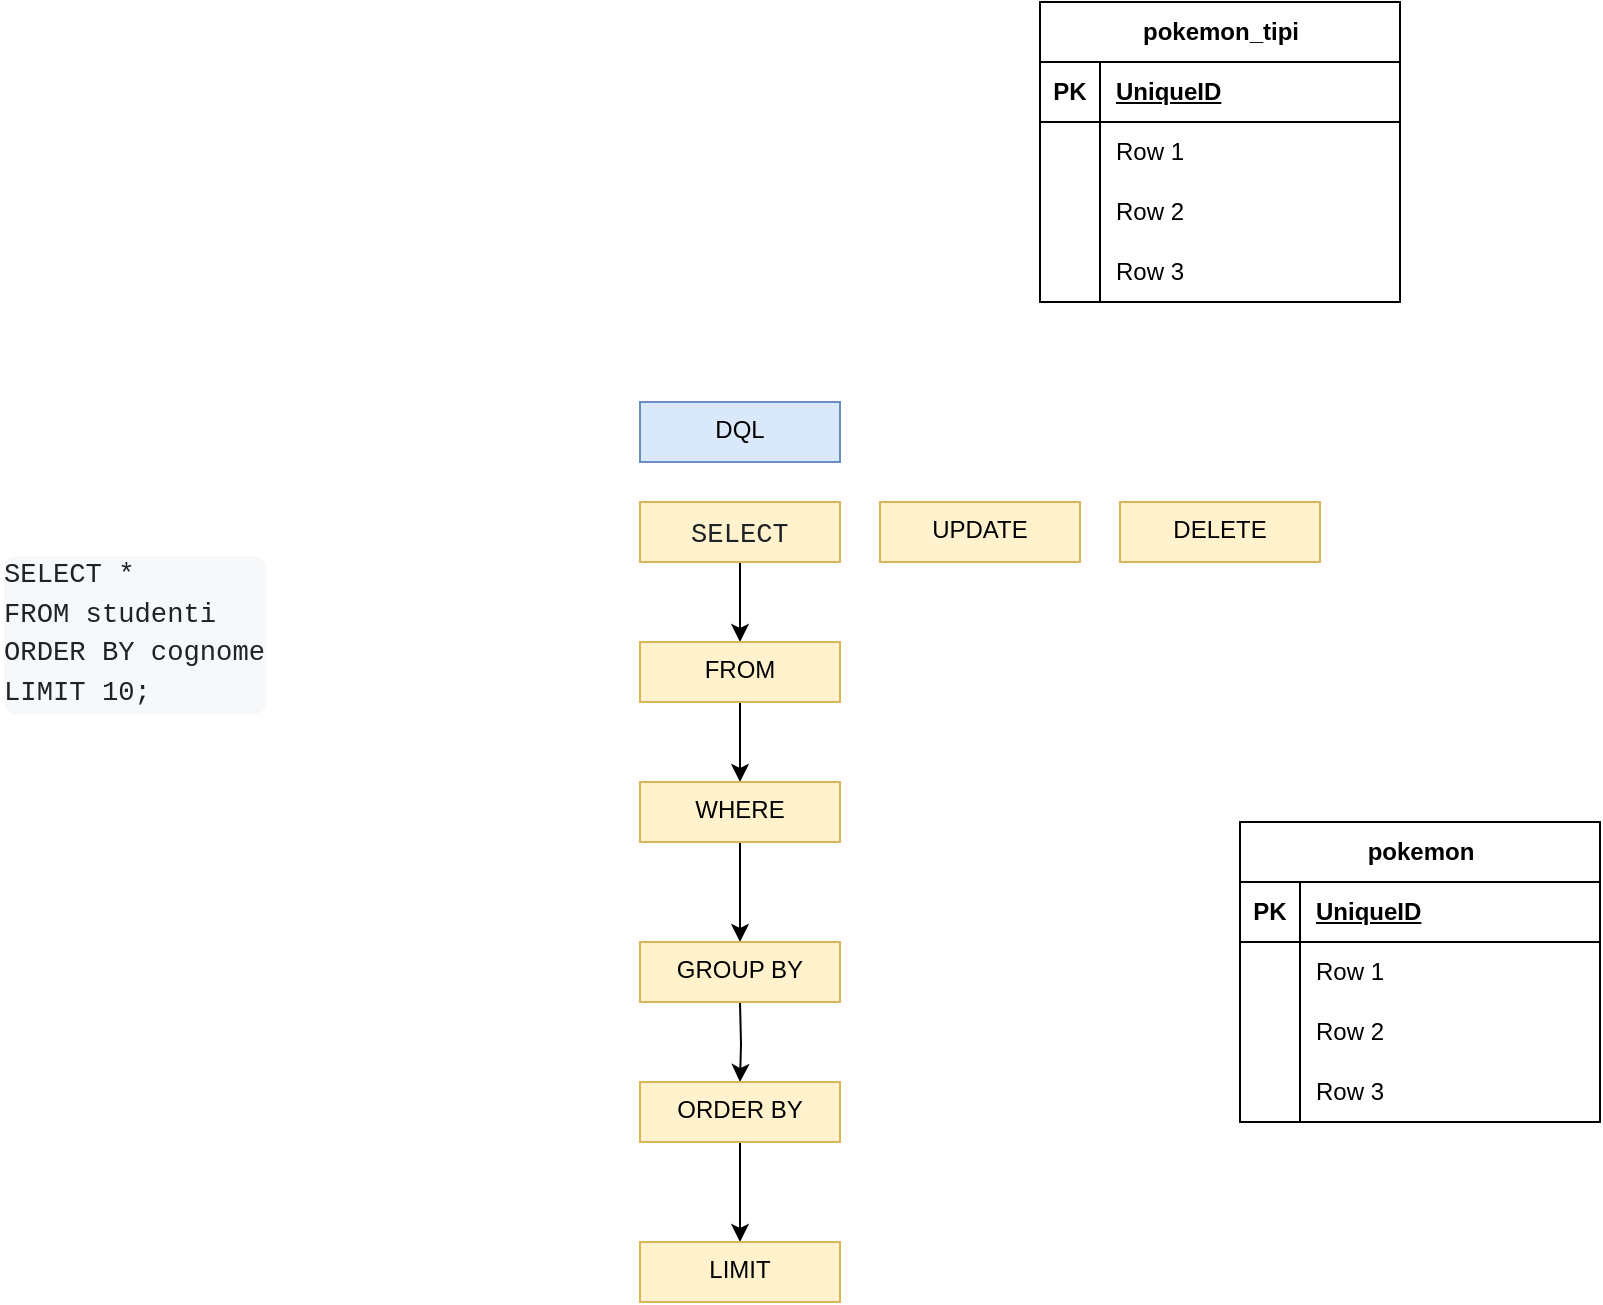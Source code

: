 <mxfile version="26.0.10" pages="3">
  <diagram name="Pagina-1" id="UbjS4Rhv1yW6UElOH7e-">
    <mxGraphModel dx="1728" dy="943" grid="1" gridSize="10" guides="1" tooltips="1" connect="1" arrows="1" fold="1" page="1" pageScale="1" pageWidth="1169" pageHeight="827" math="0" shadow="0">
      <root>
        <mxCell id="0" />
        <mxCell id="1" parent="0" />
        <mxCell id="gXgZ1JriPXSv0xRWjve1-1" value="pokemon" style="shape=table;startSize=30;container=1;collapsible=1;childLayout=tableLayout;fixedRows=1;rowLines=0;fontStyle=1;align=center;resizeLast=1;html=1;" vertex="1" parent="1">
          <mxGeometry x="860" y="500" width="180" height="150" as="geometry" />
        </mxCell>
        <mxCell id="gXgZ1JriPXSv0xRWjve1-2" value="" style="shape=tableRow;horizontal=0;startSize=0;swimlaneHead=0;swimlaneBody=0;fillColor=none;collapsible=0;dropTarget=0;points=[[0,0.5],[1,0.5]];portConstraint=eastwest;top=0;left=0;right=0;bottom=1;" vertex="1" parent="gXgZ1JriPXSv0xRWjve1-1">
          <mxGeometry y="30" width="180" height="30" as="geometry" />
        </mxCell>
        <mxCell id="gXgZ1JriPXSv0xRWjve1-3" value="PK" style="shape=partialRectangle;connectable=0;fillColor=none;top=0;left=0;bottom=0;right=0;fontStyle=1;overflow=hidden;whiteSpace=wrap;html=1;" vertex="1" parent="gXgZ1JriPXSv0xRWjve1-2">
          <mxGeometry width="30" height="30" as="geometry">
            <mxRectangle width="30" height="30" as="alternateBounds" />
          </mxGeometry>
        </mxCell>
        <mxCell id="gXgZ1JriPXSv0xRWjve1-4" value="UniqueID" style="shape=partialRectangle;connectable=0;fillColor=none;top=0;left=0;bottom=0;right=0;align=left;spacingLeft=6;fontStyle=5;overflow=hidden;whiteSpace=wrap;html=1;" vertex="1" parent="gXgZ1JriPXSv0xRWjve1-2">
          <mxGeometry x="30" width="150" height="30" as="geometry">
            <mxRectangle width="150" height="30" as="alternateBounds" />
          </mxGeometry>
        </mxCell>
        <mxCell id="gXgZ1JriPXSv0xRWjve1-5" value="" style="shape=tableRow;horizontal=0;startSize=0;swimlaneHead=0;swimlaneBody=0;fillColor=none;collapsible=0;dropTarget=0;points=[[0,0.5],[1,0.5]];portConstraint=eastwest;top=0;left=0;right=0;bottom=0;" vertex="1" parent="gXgZ1JriPXSv0xRWjve1-1">
          <mxGeometry y="60" width="180" height="30" as="geometry" />
        </mxCell>
        <mxCell id="gXgZ1JriPXSv0xRWjve1-6" value="" style="shape=partialRectangle;connectable=0;fillColor=none;top=0;left=0;bottom=0;right=0;editable=1;overflow=hidden;whiteSpace=wrap;html=1;" vertex="1" parent="gXgZ1JriPXSv0xRWjve1-5">
          <mxGeometry width="30" height="30" as="geometry">
            <mxRectangle width="30" height="30" as="alternateBounds" />
          </mxGeometry>
        </mxCell>
        <mxCell id="gXgZ1JriPXSv0xRWjve1-7" value="Row 1" style="shape=partialRectangle;connectable=0;fillColor=none;top=0;left=0;bottom=0;right=0;align=left;spacingLeft=6;overflow=hidden;whiteSpace=wrap;html=1;" vertex="1" parent="gXgZ1JriPXSv0xRWjve1-5">
          <mxGeometry x="30" width="150" height="30" as="geometry">
            <mxRectangle width="150" height="30" as="alternateBounds" />
          </mxGeometry>
        </mxCell>
        <mxCell id="gXgZ1JriPXSv0xRWjve1-8" value="" style="shape=tableRow;horizontal=0;startSize=0;swimlaneHead=0;swimlaneBody=0;fillColor=none;collapsible=0;dropTarget=0;points=[[0,0.5],[1,0.5]];portConstraint=eastwest;top=0;left=0;right=0;bottom=0;" vertex="1" parent="gXgZ1JriPXSv0xRWjve1-1">
          <mxGeometry y="90" width="180" height="30" as="geometry" />
        </mxCell>
        <mxCell id="gXgZ1JriPXSv0xRWjve1-9" value="" style="shape=partialRectangle;connectable=0;fillColor=none;top=0;left=0;bottom=0;right=0;editable=1;overflow=hidden;whiteSpace=wrap;html=1;" vertex="1" parent="gXgZ1JriPXSv0xRWjve1-8">
          <mxGeometry width="30" height="30" as="geometry">
            <mxRectangle width="30" height="30" as="alternateBounds" />
          </mxGeometry>
        </mxCell>
        <mxCell id="gXgZ1JriPXSv0xRWjve1-10" value="Row 2" style="shape=partialRectangle;connectable=0;fillColor=none;top=0;left=0;bottom=0;right=0;align=left;spacingLeft=6;overflow=hidden;whiteSpace=wrap;html=1;" vertex="1" parent="gXgZ1JriPXSv0xRWjve1-8">
          <mxGeometry x="30" width="150" height="30" as="geometry">
            <mxRectangle width="150" height="30" as="alternateBounds" />
          </mxGeometry>
        </mxCell>
        <mxCell id="gXgZ1JriPXSv0xRWjve1-11" value="" style="shape=tableRow;horizontal=0;startSize=0;swimlaneHead=0;swimlaneBody=0;fillColor=none;collapsible=0;dropTarget=0;points=[[0,0.5],[1,0.5]];portConstraint=eastwest;top=0;left=0;right=0;bottom=0;" vertex="1" parent="gXgZ1JriPXSv0xRWjve1-1">
          <mxGeometry y="120" width="180" height="30" as="geometry" />
        </mxCell>
        <mxCell id="gXgZ1JriPXSv0xRWjve1-12" value="" style="shape=partialRectangle;connectable=0;fillColor=none;top=0;left=0;bottom=0;right=0;editable=1;overflow=hidden;whiteSpace=wrap;html=1;" vertex="1" parent="gXgZ1JriPXSv0xRWjve1-11">
          <mxGeometry width="30" height="30" as="geometry">
            <mxRectangle width="30" height="30" as="alternateBounds" />
          </mxGeometry>
        </mxCell>
        <mxCell id="gXgZ1JriPXSv0xRWjve1-13" value="Row 3" style="shape=partialRectangle;connectable=0;fillColor=none;top=0;left=0;bottom=0;right=0;align=left;spacingLeft=6;overflow=hidden;whiteSpace=wrap;html=1;" vertex="1" parent="gXgZ1JriPXSv0xRWjve1-11">
          <mxGeometry x="30" width="150" height="30" as="geometry">
            <mxRectangle width="150" height="30" as="alternateBounds" />
          </mxGeometry>
        </mxCell>
        <mxCell id="gXgZ1JriPXSv0xRWjve1-14" value="pokemon_tipi" style="shape=table;startSize=30;container=1;collapsible=1;childLayout=tableLayout;fixedRows=1;rowLines=0;fontStyle=1;align=center;resizeLast=1;html=1;" vertex="1" parent="1">
          <mxGeometry x="760" y="90" width="180" height="150" as="geometry" />
        </mxCell>
        <mxCell id="gXgZ1JriPXSv0xRWjve1-15" value="" style="shape=tableRow;horizontal=0;startSize=0;swimlaneHead=0;swimlaneBody=0;fillColor=none;collapsible=0;dropTarget=0;points=[[0,0.5],[1,0.5]];portConstraint=eastwest;top=0;left=0;right=0;bottom=1;" vertex="1" parent="gXgZ1JriPXSv0xRWjve1-14">
          <mxGeometry y="30" width="180" height="30" as="geometry" />
        </mxCell>
        <mxCell id="gXgZ1JriPXSv0xRWjve1-16" value="PK" style="shape=partialRectangle;connectable=0;fillColor=none;top=0;left=0;bottom=0;right=0;fontStyle=1;overflow=hidden;whiteSpace=wrap;html=1;" vertex="1" parent="gXgZ1JriPXSv0xRWjve1-15">
          <mxGeometry width="30" height="30" as="geometry">
            <mxRectangle width="30" height="30" as="alternateBounds" />
          </mxGeometry>
        </mxCell>
        <mxCell id="gXgZ1JriPXSv0xRWjve1-17" value="UniqueID" style="shape=partialRectangle;connectable=0;fillColor=none;top=0;left=0;bottom=0;right=0;align=left;spacingLeft=6;fontStyle=5;overflow=hidden;whiteSpace=wrap;html=1;" vertex="1" parent="gXgZ1JriPXSv0xRWjve1-15">
          <mxGeometry x="30" width="150" height="30" as="geometry">
            <mxRectangle width="150" height="30" as="alternateBounds" />
          </mxGeometry>
        </mxCell>
        <mxCell id="gXgZ1JriPXSv0xRWjve1-18" value="" style="shape=tableRow;horizontal=0;startSize=0;swimlaneHead=0;swimlaneBody=0;fillColor=none;collapsible=0;dropTarget=0;points=[[0,0.5],[1,0.5]];portConstraint=eastwest;top=0;left=0;right=0;bottom=0;" vertex="1" parent="gXgZ1JriPXSv0xRWjve1-14">
          <mxGeometry y="60" width="180" height="30" as="geometry" />
        </mxCell>
        <mxCell id="gXgZ1JriPXSv0xRWjve1-19" value="" style="shape=partialRectangle;connectable=0;fillColor=none;top=0;left=0;bottom=0;right=0;editable=1;overflow=hidden;whiteSpace=wrap;html=1;" vertex="1" parent="gXgZ1JriPXSv0xRWjve1-18">
          <mxGeometry width="30" height="30" as="geometry">
            <mxRectangle width="30" height="30" as="alternateBounds" />
          </mxGeometry>
        </mxCell>
        <mxCell id="gXgZ1JriPXSv0xRWjve1-20" value="Row 1" style="shape=partialRectangle;connectable=0;fillColor=none;top=0;left=0;bottom=0;right=0;align=left;spacingLeft=6;overflow=hidden;whiteSpace=wrap;html=1;" vertex="1" parent="gXgZ1JriPXSv0xRWjve1-18">
          <mxGeometry x="30" width="150" height="30" as="geometry">
            <mxRectangle width="150" height="30" as="alternateBounds" />
          </mxGeometry>
        </mxCell>
        <mxCell id="gXgZ1JriPXSv0xRWjve1-21" value="" style="shape=tableRow;horizontal=0;startSize=0;swimlaneHead=0;swimlaneBody=0;fillColor=none;collapsible=0;dropTarget=0;points=[[0,0.5],[1,0.5]];portConstraint=eastwest;top=0;left=0;right=0;bottom=0;" vertex="1" parent="gXgZ1JriPXSv0xRWjve1-14">
          <mxGeometry y="90" width="180" height="30" as="geometry" />
        </mxCell>
        <mxCell id="gXgZ1JriPXSv0xRWjve1-22" value="" style="shape=partialRectangle;connectable=0;fillColor=none;top=0;left=0;bottom=0;right=0;editable=1;overflow=hidden;whiteSpace=wrap;html=1;" vertex="1" parent="gXgZ1JriPXSv0xRWjve1-21">
          <mxGeometry width="30" height="30" as="geometry">
            <mxRectangle width="30" height="30" as="alternateBounds" />
          </mxGeometry>
        </mxCell>
        <mxCell id="gXgZ1JriPXSv0xRWjve1-23" value="Row 2" style="shape=partialRectangle;connectable=0;fillColor=none;top=0;left=0;bottom=0;right=0;align=left;spacingLeft=6;overflow=hidden;whiteSpace=wrap;html=1;" vertex="1" parent="gXgZ1JriPXSv0xRWjve1-21">
          <mxGeometry x="30" width="150" height="30" as="geometry">
            <mxRectangle width="150" height="30" as="alternateBounds" />
          </mxGeometry>
        </mxCell>
        <mxCell id="gXgZ1JriPXSv0xRWjve1-24" value="" style="shape=tableRow;horizontal=0;startSize=0;swimlaneHead=0;swimlaneBody=0;fillColor=none;collapsible=0;dropTarget=0;points=[[0,0.5],[1,0.5]];portConstraint=eastwest;top=0;left=0;right=0;bottom=0;" vertex="1" parent="gXgZ1JriPXSv0xRWjve1-14">
          <mxGeometry y="120" width="180" height="30" as="geometry" />
        </mxCell>
        <mxCell id="gXgZ1JriPXSv0xRWjve1-25" value="" style="shape=partialRectangle;connectable=0;fillColor=none;top=0;left=0;bottom=0;right=0;editable=1;overflow=hidden;whiteSpace=wrap;html=1;" vertex="1" parent="gXgZ1JriPXSv0xRWjve1-24">
          <mxGeometry width="30" height="30" as="geometry">
            <mxRectangle width="30" height="30" as="alternateBounds" />
          </mxGeometry>
        </mxCell>
        <mxCell id="gXgZ1JriPXSv0xRWjve1-26" value="Row 3" style="shape=partialRectangle;connectable=0;fillColor=none;top=0;left=0;bottom=0;right=0;align=left;spacingLeft=6;overflow=hidden;whiteSpace=wrap;html=1;" vertex="1" parent="gXgZ1JriPXSv0xRWjve1-24">
          <mxGeometry x="30" width="150" height="30" as="geometry">
            <mxRectangle width="150" height="30" as="alternateBounds" />
          </mxGeometry>
        </mxCell>
        <mxCell id="gXgZ1JriPXSv0xRWjve1-28" value="&lt;pre style=&quot;box-sizing: border-box; font-family: var(--fontStack-monospace, ui-monospace, SFMono-Regular, SF Mono, Menlo, Consolas, Liberation Mono, monospace); font-size: 13.6px; margin-top: 0px; margin-bottom: 0px; overflow-wrap: normal; padding: var(--base-size-16); overflow: auto; line-height: 1.45; color: rgb(31, 35, 40); background-color: rgb(246, 248, 250); border-radius: 6px; word-break: normal; min-height: 52px; font-style: normal; font-variant-ligatures: normal; font-variant-caps: normal; font-weight: 400; letter-spacing: normal; orphans: 2; text-align: start; text-indent: 0px; text-transform: none; widows: 2; word-spacing: 0px; -webkit-text-stroke-width: 0px; text-decoration-thickness: initial; text-decoration-style: initial; text-decoration-color: initial;&quot;&gt;&lt;span class=&quot;pl-k&quot; style=&quot;box-sizing: border-box; color: var(--color-prettylights-syntax-keyword);&quot;&gt;SELECT&lt;span style=&quot;background-color: light-dark(rgb(246, 248, 250), rgb(23, 25, 27)); color: light-dark(rgb(31, 35, 40), rgb(205, 208, 212)); font-family: var(--fontStack-monospace, ui-monospace, SFMono-Regular, SF Mono, Menlo, Consolas, Liberation Mono, monospace); font-size: 13.6px; white-space: normal;&quot;&gt;&amp;nbsp;&lt;/span&gt;*&lt;/span&gt;&lt;br&gt;&lt;span class=&quot;pl-k&quot; style=&quot;box-sizing: border-box; color: var(--color-prettylights-syntax-keyword);&quot;&gt;FROM&lt;/span&gt; studenti&lt;br&gt;&lt;span class=&quot;pl-k&quot; style=&quot;box-sizing: border-box; color: var(--color-prettylights-syntax-keyword);&quot;&gt;ORDER BY&lt;/span&gt; cognome&lt;br&gt;&lt;span class=&quot;pl-k&quot; style=&quot;box-sizing: border-box; color: var(--color-prettylights-syntax-keyword);&quot;&gt;LIMIT&lt;/span&gt; &lt;span class=&quot;pl-c1&quot; style=&quot;box-sizing: border-box; color: var(--color-prettylights-syntax-constant);&quot;&gt;10&lt;/span&gt;;&lt;/pre&gt;" style="text;whiteSpace=wrap;html=1;" vertex="1" parent="1">
          <mxGeometry x="240" y="360" width="150" height="100" as="geometry" />
        </mxCell>
        <mxCell id="gXgZ1JriPXSv0xRWjve1-32" value="" style="edgeStyle=orthogonalEdgeStyle;rounded=0;orthogonalLoop=1;jettySize=auto;html=1;" edge="1" parent="1" source="gXgZ1JriPXSv0xRWjve1-29" target="gXgZ1JriPXSv0xRWjve1-31">
          <mxGeometry relative="1" as="geometry" />
        </mxCell>
        <mxCell id="gXgZ1JriPXSv0xRWjve1-29" value="&lt;pre style=&quot;forced-color-adjust: none; font-style: normal; font-variant-ligatures: normal; font-variant-caps: normal; font-weight: 400; letter-spacing: normal; orphans: 2; text-indent: 0px; text-transform: none; widows: 2; word-spacing: 0px; -webkit-text-stroke-width: 0px; text-decoration-thickness: initial; text-decoration-style: initial; text-decoration-color: initial; box-sizing: border-box; font-family: var(--fontStack-monospace, ui-monospace, SFMono-Regular, SF Mono, Menlo, Consolas, Liberation Mono, monospace); font-size: 13.6px; margin-top: 0px; margin-bottom: 0px; overflow-wrap: normal; padding: var(--base-size-16); overflow: auto; line-height: 1.45; color: rgb(31, 35, 40); border-radius: 6px; word-break: normal; min-height: 52px;&quot;&gt;&lt;span&gt;SELECT&lt;/span&gt;&lt;/pre&gt;" style="text;whiteSpace=wrap;html=1;fillColor=#fff2cc;strokeColor=#d6b656;align=center;" vertex="1" parent="1">
          <mxGeometry x="560" y="340" width="100" height="30" as="geometry" />
        </mxCell>
        <mxCell id="gXgZ1JriPXSv0xRWjve1-30" value="UPDATE" style="text;whiteSpace=wrap;html=1;fillColor=#fff2cc;strokeColor=#d6b656;align=center;" vertex="1" parent="1">
          <mxGeometry x="680" y="340" width="100" height="30" as="geometry" />
        </mxCell>
        <mxCell id="gXgZ1JriPXSv0xRWjve1-34" value="" style="edgeStyle=orthogonalEdgeStyle;rounded=0;orthogonalLoop=1;jettySize=auto;html=1;" edge="1" parent="1" source="gXgZ1JriPXSv0xRWjve1-31" target="gXgZ1JriPXSv0xRWjve1-33">
          <mxGeometry relative="1" as="geometry" />
        </mxCell>
        <mxCell id="gXgZ1JriPXSv0xRWjve1-31" value="FROM" style="text;whiteSpace=wrap;html=1;fillColor=#fff2cc;strokeColor=#d6b656;align=center;" vertex="1" parent="1">
          <mxGeometry x="560" y="410" width="100" height="30" as="geometry" />
        </mxCell>
        <mxCell id="gXgZ1JriPXSv0xRWjve1-36" value="" style="edgeStyle=orthogonalEdgeStyle;rounded=0;orthogonalLoop=1;jettySize=auto;html=1;" edge="1" parent="1" target="gXgZ1JriPXSv0xRWjve1-35">
          <mxGeometry relative="1" as="geometry">
            <mxPoint x="610" y="590" as="sourcePoint" />
          </mxGeometry>
        </mxCell>
        <mxCell id="gXgZ1JriPXSv0xRWjve1-42" value="" style="edgeStyle=orthogonalEdgeStyle;rounded=0;orthogonalLoop=1;jettySize=auto;html=1;" edge="1" parent="1" source="gXgZ1JriPXSv0xRWjve1-33" target="gXgZ1JriPXSv0xRWjve1-41">
          <mxGeometry relative="1" as="geometry" />
        </mxCell>
        <mxCell id="gXgZ1JriPXSv0xRWjve1-33" value="WHERE" style="text;whiteSpace=wrap;html=1;fillColor=#fff2cc;strokeColor=#d6b656;align=center;" vertex="1" parent="1">
          <mxGeometry x="560" y="480" width="100" height="30" as="geometry" />
        </mxCell>
        <mxCell id="gXgZ1JriPXSv0xRWjve1-38" value="" style="edgeStyle=orthogonalEdgeStyle;rounded=0;orthogonalLoop=1;jettySize=auto;html=1;" edge="1" parent="1" source="gXgZ1JriPXSv0xRWjve1-35" target="gXgZ1JriPXSv0xRWjve1-37">
          <mxGeometry relative="1" as="geometry" />
        </mxCell>
        <mxCell id="gXgZ1JriPXSv0xRWjve1-35" value="ORDER BY" style="text;whiteSpace=wrap;html=1;fillColor=#fff2cc;strokeColor=#d6b656;align=center;" vertex="1" parent="1">
          <mxGeometry x="560" y="630" width="100" height="30" as="geometry" />
        </mxCell>
        <mxCell id="gXgZ1JriPXSv0xRWjve1-37" value="LIMIT" style="text;whiteSpace=wrap;html=1;fillColor=#fff2cc;strokeColor=#d6b656;align=center;" vertex="1" parent="1">
          <mxGeometry x="560" y="710" width="100" height="30" as="geometry" />
        </mxCell>
        <mxCell id="gXgZ1JriPXSv0xRWjve1-39" value="DELETE" style="text;whiteSpace=wrap;html=1;fillColor=#fff2cc;strokeColor=#d6b656;align=center;" vertex="1" parent="1">
          <mxGeometry x="800" y="340" width="100" height="30" as="geometry" />
        </mxCell>
        <mxCell id="gXgZ1JriPXSv0xRWjve1-40" value="DQL" style="text;whiteSpace=wrap;html=1;fillColor=#dae8fc;strokeColor=#6c8ebf;align=center;" vertex="1" parent="1">
          <mxGeometry x="560" y="290" width="100" height="30" as="geometry" />
        </mxCell>
        <mxCell id="gXgZ1JriPXSv0xRWjve1-41" value="GROUP BY" style="text;whiteSpace=wrap;html=1;fillColor=#fff2cc;strokeColor=#d6b656;align=center;" vertex="1" parent="1">
          <mxGeometry x="560" y="560" width="100" height="30" as="geometry" />
        </mxCell>
      </root>
    </mxGraphModel>
  </diagram>
  <diagram id="5ZnpBAVseCq9okO-6_wh" name="Pagina-2">
    <mxGraphModel dx="3457" dy="1887" grid="1" gridSize="10" guides="1" tooltips="1" connect="1" arrows="1" fold="1" page="1" pageScale="1" pageWidth="1169" pageHeight="827" math="0" shadow="0">
      <root>
        <mxCell id="0" />
        <mxCell id="1" parent="0" />
        <mxCell id="7FWKFU-9gDORKJ7qgrBi-1" value="esercitazioni" style="shape=cylinder3;whiteSpace=wrap;html=1;boundedLbl=1;backgroundOutline=1;size=15;" vertex="1" parent="1">
          <mxGeometry x="780" y="40" width="82" height="120" as="geometry" />
        </mxCell>
        <mxCell id="7FWKFU-9gDORKJ7qgrBi-19" style="edgeStyle=orthogonalEdgeStyle;rounded=0;orthogonalLoop=1;jettySize=auto;html=1;exitX=1;exitY=1;exitDx=0;exitDy=0;" edge="1" parent="1" source="7FWKFU-9gDORKJ7qgrBi-2" target="7FWKFU-9gDORKJ7qgrBi-1">
          <mxGeometry relative="1" as="geometry" />
        </mxCell>
        <mxCell id="7FWKFU-9gDORKJ7qgrBi-2" value="Mysql80" style="image;aspect=fixed;perimeter=ellipsePerimeter;html=1;align=center;shadow=0;dashed=0;spacingTop=3;image=img/lib/active_directory/generic_server.svg;" vertex="1" parent="1">
          <mxGeometry x="100" y="30" width="61.6" height="110" as="geometry" />
        </mxCell>
        <mxCell id="7FWKFU-9gDORKJ7qgrBi-4" style="edgeStyle=orthogonalEdgeStyle;rounded=0;orthogonalLoop=1;jettySize=auto;html=1;exitX=0;exitY=0.5;exitDx=0;exitDy=0;" edge="1" parent="1" source="7FWKFU-9gDORKJ7qgrBi-3" target="7FWKFU-9gDORKJ7qgrBi-2">
          <mxGeometry relative="1" as="geometry" />
        </mxCell>
        <mxCell id="7FWKFU-9gDORKJ7qgrBi-5" value="connessione" style="edgeLabel;html=1;align=center;verticalAlign=middle;resizable=0;points=[];" vertex="1" connectable="0" parent="7FWKFU-9gDORKJ7qgrBi-4">
          <mxGeometry x="-0.048" y="2" relative="1" as="geometry">
            <mxPoint as="offset" />
          </mxGeometry>
        </mxCell>
        <mxCell id="7FWKFU-9gDORKJ7qgrBi-3" value="" style="image;aspect=fixed;perimeter=ellipsePerimeter;html=1;align=center;shadow=0;dashed=0;spacingTop=3;image=img/lib/active_directory/mac_client.svg;" vertex="1" parent="1">
          <mxGeometry x="300" y="60" width="47" height="50" as="geometry" />
        </mxCell>
        <mxCell id="7FWKFU-9gDORKJ7qgrBi-6" value="" style="sketch=0;outlineConnect=0;fontColor=#232F3E;gradientColor=none;fillColor=#C925D1;strokeColor=none;dashed=0;verticalLabelPosition=bottom;verticalAlign=top;align=center;html=1;fontSize=12;fontStyle=0;aspect=fixed;pointerEvents=1;shape=mxgraph.aws4.rds_mysql_instance;" vertex="1" parent="1">
          <mxGeometry x="50" y="20" width="48" height="48" as="geometry" />
        </mxCell>
        <mxCell id="7FWKFU-9gDORKJ7qgrBi-9" value="" style="edgeStyle=orthogonalEdgeStyle;rounded=0;orthogonalLoop=1;jettySize=auto;html=1;" edge="1" parent="1" source="7FWKFU-9gDORKJ7qgrBi-7" target="7FWKFU-9gDORKJ7qgrBi-8">
          <mxGeometry relative="1" as="geometry" />
        </mxCell>
        <mxCell id="7FWKFU-9gDORKJ7qgrBi-7" value="DCL" style="text;strokeColor=#6c8ebf;fillColor=#dae8fc;html=1;fontSize=24;fontStyle=1;verticalAlign=middle;align=center;" vertex="1" parent="1">
          <mxGeometry x="70" y="178" width="110" height="40" as="geometry" />
        </mxCell>
        <mxCell id="7FWKFU-9gDORKJ7qgrBi-8" value="CREATE" style="text;strokeColor=#6c8ebf;fillColor=#dae8fc;html=1;fontSize=24;fontStyle=1;verticalAlign=middle;align=center;" vertex="1" parent="1">
          <mxGeometry x="290" y="130" width="100" height="40" as="geometry" />
        </mxCell>
        <mxCell id="7FWKFU-9gDORKJ7qgrBi-10" value="GRANT" style="text;strokeColor=#6c8ebf;fillColor=#dae8fc;html=1;fontSize=24;fontStyle=1;verticalAlign=middle;align=center;" vertex="1" parent="1">
          <mxGeometry x="290" y="190" width="100" height="40" as="geometry" />
        </mxCell>
        <mxCell id="7FWKFU-9gDORKJ7qgrBi-15" style="edgeStyle=orthogonalEdgeStyle;rounded=0;orthogonalLoop=1;jettySize=auto;html=1;exitX=0.5;exitY=0;exitDx=0;exitDy=0;exitPerimeter=0;" edge="1" parent="1" source="7FWKFU-9gDORKJ7qgrBi-13" target="7FWKFU-9gDORKJ7qgrBi-2">
          <mxGeometry relative="1" as="geometry">
            <mxPoint x="270" y="40" as="targetPoint" />
            <Array as="points">
              <mxPoint x="410" y="9" />
              <mxPoint x="131" y="9" />
            </Array>
          </mxGeometry>
        </mxCell>
        <mxCell id="7FWKFU-9gDORKJ7qgrBi-13" value="root" style="shape=umlActor;verticalLabelPosition=bottom;verticalAlign=top;html=1;outlineConnect=0;" vertex="1" parent="1">
          <mxGeometry x="400" y="29" width="20" height="30" as="geometry" />
        </mxCell>
        <mxCell id="7FWKFU-9gDORKJ7qgrBi-18" style="edgeStyle=orthogonalEdgeStyle;rounded=0;orthogonalLoop=1;jettySize=auto;html=1;exitX=0.5;exitY=0.5;exitDx=0;exitDy=0;exitPerimeter=0;" edge="1" parent="1" source="7FWKFU-9gDORKJ7qgrBi-14" target="7FWKFU-9gDORKJ7qgrBi-2">
          <mxGeometry relative="1" as="geometry">
            <Array as="points">
              <mxPoint x="500" y="110" />
              <mxPoint x="201" y="110" />
              <mxPoint x="201" y="120" />
            </Array>
          </mxGeometry>
        </mxCell>
        <mxCell id="7FWKFU-9gDORKJ7qgrBi-14" value="ITS_2025" style="shape=umlActor;verticalLabelPosition=bottom;verticalAlign=top;html=1;outlineConnect=0;" vertex="1" parent="1">
          <mxGeometry x="490" y="19" width="20" height="40" as="geometry" />
        </mxCell>
        <mxCell id="7FWKFU-9gDORKJ7qgrBi-77" style="edgeStyle=orthogonalEdgeStyle;rounded=0;orthogonalLoop=1;jettySize=auto;html=1;exitX=1;exitY=0.5;exitDx=0;exitDy=0;" edge="1" parent="1" source="7FWKFU-9gDORKJ7qgrBi-20" target="7FWKFU-9gDORKJ7qgrBi-21">
          <mxGeometry relative="1" as="geometry" />
        </mxCell>
        <mxCell id="7FWKFU-9gDORKJ7qgrBi-20" value="DDL" style="text;strokeColor=#b85450;fillColor=#f8cecc;html=1;fontSize=24;fontStyle=1;verticalAlign=middle;align=center;" vertex="1" parent="1">
          <mxGeometry x="90" y="300" width="110" height="40" as="geometry" />
        </mxCell>
        <mxCell id="7FWKFU-9gDORKJ7qgrBi-23" value="" style="edgeStyle=orthogonalEdgeStyle;rounded=0;orthogonalLoop=1;jettySize=auto;html=1;" edge="1" parent="1" source="7FWKFU-9gDORKJ7qgrBi-21" target="7FWKFU-9gDORKJ7qgrBi-22">
          <mxGeometry relative="1" as="geometry" />
        </mxCell>
        <mxCell id="7FWKFU-9gDORKJ7qgrBi-26" style="edgeStyle=orthogonalEdgeStyle;rounded=0;orthogonalLoop=1;jettySize=auto;html=1;exitX=0;exitY=0.5;exitDx=0;exitDy=0;" edge="1" parent="1" source="7FWKFU-9gDORKJ7qgrBi-21" target="7FWKFU-9gDORKJ7qgrBi-1">
          <mxGeometry relative="1" as="geometry">
            <Array as="points">
              <mxPoint x="520" y="320" />
              <mxPoint x="520" y="250" />
              <mxPoint x="820" y="250" />
            </Array>
          </mxGeometry>
        </mxCell>
        <mxCell id="7FWKFU-9gDORKJ7qgrBi-41" style="edgeStyle=orthogonalEdgeStyle;rounded=0;orthogonalLoop=1;jettySize=auto;html=1;exitX=0;exitY=0.75;exitDx=0;exitDy=0;" edge="1" parent="1" source="7FWKFU-9gDORKJ7qgrBi-21" target="7FWKFU-9gDORKJ7qgrBi-27">
          <mxGeometry relative="1" as="geometry">
            <Array as="points">
              <mxPoint x="460" y="330" />
              <mxPoint x="460" y="430" />
              <mxPoint x="1045" y="430" />
            </Array>
          </mxGeometry>
        </mxCell>
        <mxCell id="7FWKFU-9gDORKJ7qgrBi-21" value="CREATE" style="text;strokeColor=#b85450;fillColor=#f8cecc;html=1;fontSize=24;fontStyle=1;verticalAlign=middle;align=center;" vertex="1" parent="1">
          <mxGeometry x="340" y="300" width="100" height="40" as="geometry" />
        </mxCell>
        <mxCell id="7FWKFU-9gDORKJ7qgrBi-25" value="" style="edgeStyle=orthogonalEdgeStyle;rounded=0;orthogonalLoop=1;jettySize=auto;html=1;" edge="1" parent="1" source="7FWKFU-9gDORKJ7qgrBi-22" target="7FWKFU-9gDORKJ7qgrBi-24">
          <mxGeometry relative="1" as="geometry" />
        </mxCell>
        <mxCell id="7FWKFU-9gDORKJ7qgrBi-22" value="ALTER" style="text;strokeColor=#b85450;fillColor=#f8cecc;html=1;fontSize=24;fontStyle=1;verticalAlign=middle;align=center;" vertex="1" parent="1">
          <mxGeometry x="340" y="350" width="100" height="40" as="geometry" />
        </mxCell>
        <mxCell id="7FWKFU-9gDORKJ7qgrBi-24" value="DROP" style="text;strokeColor=#b85450;fillColor=#f8cecc;html=1;fontSize=24;fontStyle=1;verticalAlign=middle;align=center;" vertex="1" parent="1">
          <mxGeometry x="340" y="400" width="100" height="40" as="geometry" />
        </mxCell>
        <mxCell id="7FWKFU-9gDORKJ7qgrBi-27" value="country-data" style="shape=table;startSize=30;container=1;collapsible=1;childLayout=tableLayout;fixedRows=1;rowLines=0;fontStyle=1;align=center;resizeLast=1;html=1;" vertex="1" parent="1">
          <mxGeometry x="980" y="68" width="130" height="150" as="geometry" />
        </mxCell>
        <mxCell id="7FWKFU-9gDORKJ7qgrBi-28" value="" style="shape=tableRow;horizontal=0;startSize=0;swimlaneHead=0;swimlaneBody=0;fillColor=none;collapsible=0;dropTarget=0;points=[[0,0.5],[1,0.5]];portConstraint=eastwest;top=0;left=0;right=0;bottom=1;" vertex="1" parent="7FWKFU-9gDORKJ7qgrBi-27">
          <mxGeometry y="30" width="130" height="30" as="geometry" />
        </mxCell>
        <mxCell id="7FWKFU-9gDORKJ7qgrBi-29" value="PK" style="shape=partialRectangle;connectable=0;fillColor=none;top=0;left=0;bottom=0;right=0;fontStyle=1;overflow=hidden;whiteSpace=wrap;html=1;" vertex="1" parent="7FWKFU-9gDORKJ7qgrBi-28">
          <mxGeometry width="30" height="30" as="geometry">
            <mxRectangle width="30" height="30" as="alternateBounds" />
          </mxGeometry>
        </mxCell>
        <mxCell id="7FWKFU-9gDORKJ7qgrBi-30" value="UniqueID" style="shape=partialRectangle;connectable=0;fillColor=none;top=0;left=0;bottom=0;right=0;align=left;spacingLeft=6;fontStyle=5;overflow=hidden;whiteSpace=wrap;html=1;" vertex="1" parent="7FWKFU-9gDORKJ7qgrBi-28">
          <mxGeometry x="30" width="100" height="30" as="geometry">
            <mxRectangle width="100" height="30" as="alternateBounds" />
          </mxGeometry>
        </mxCell>
        <mxCell id="7FWKFU-9gDORKJ7qgrBi-31" value="" style="shape=tableRow;horizontal=0;startSize=0;swimlaneHead=0;swimlaneBody=0;fillColor=none;collapsible=0;dropTarget=0;points=[[0,0.5],[1,0.5]];portConstraint=eastwest;top=0;left=0;right=0;bottom=0;" vertex="1" parent="7FWKFU-9gDORKJ7qgrBi-27">
          <mxGeometry y="60" width="130" height="30" as="geometry" />
        </mxCell>
        <mxCell id="7FWKFU-9gDORKJ7qgrBi-32" value="" style="shape=partialRectangle;connectable=0;fillColor=none;top=0;left=0;bottom=0;right=0;editable=1;overflow=hidden;whiteSpace=wrap;html=1;" vertex="1" parent="7FWKFU-9gDORKJ7qgrBi-31">
          <mxGeometry width="30" height="30" as="geometry">
            <mxRectangle width="30" height="30" as="alternateBounds" />
          </mxGeometry>
        </mxCell>
        <mxCell id="7FWKFU-9gDORKJ7qgrBi-33" value="Row 1" style="shape=partialRectangle;connectable=0;fillColor=none;top=0;left=0;bottom=0;right=0;align=left;spacingLeft=6;overflow=hidden;whiteSpace=wrap;html=1;" vertex="1" parent="7FWKFU-9gDORKJ7qgrBi-31">
          <mxGeometry x="30" width="100" height="30" as="geometry">
            <mxRectangle width="100" height="30" as="alternateBounds" />
          </mxGeometry>
        </mxCell>
        <mxCell id="7FWKFU-9gDORKJ7qgrBi-34" value="" style="shape=tableRow;horizontal=0;startSize=0;swimlaneHead=0;swimlaneBody=0;fillColor=none;collapsible=0;dropTarget=0;points=[[0,0.5],[1,0.5]];portConstraint=eastwest;top=0;left=0;right=0;bottom=0;" vertex="1" parent="7FWKFU-9gDORKJ7qgrBi-27">
          <mxGeometry y="90" width="130" height="30" as="geometry" />
        </mxCell>
        <mxCell id="7FWKFU-9gDORKJ7qgrBi-35" value="" style="shape=partialRectangle;connectable=0;fillColor=none;top=0;left=0;bottom=0;right=0;editable=1;overflow=hidden;whiteSpace=wrap;html=1;" vertex="1" parent="7FWKFU-9gDORKJ7qgrBi-34">
          <mxGeometry width="30" height="30" as="geometry">
            <mxRectangle width="30" height="30" as="alternateBounds" />
          </mxGeometry>
        </mxCell>
        <mxCell id="7FWKFU-9gDORKJ7qgrBi-36" value="Row 2" style="shape=partialRectangle;connectable=0;fillColor=none;top=0;left=0;bottom=0;right=0;align=left;spacingLeft=6;overflow=hidden;whiteSpace=wrap;html=1;" vertex="1" parent="7FWKFU-9gDORKJ7qgrBi-34">
          <mxGeometry x="30" width="100" height="30" as="geometry">
            <mxRectangle width="100" height="30" as="alternateBounds" />
          </mxGeometry>
        </mxCell>
        <mxCell id="7FWKFU-9gDORKJ7qgrBi-37" value="" style="shape=tableRow;horizontal=0;startSize=0;swimlaneHead=0;swimlaneBody=0;fillColor=none;collapsible=0;dropTarget=0;points=[[0,0.5],[1,0.5]];portConstraint=eastwest;top=0;left=0;right=0;bottom=0;" vertex="1" parent="7FWKFU-9gDORKJ7qgrBi-27">
          <mxGeometry y="120" width="130" height="30" as="geometry" />
        </mxCell>
        <mxCell id="7FWKFU-9gDORKJ7qgrBi-38" value="" style="shape=partialRectangle;connectable=0;fillColor=none;top=0;left=0;bottom=0;right=0;editable=1;overflow=hidden;whiteSpace=wrap;html=1;" vertex="1" parent="7FWKFU-9gDORKJ7qgrBi-37">
          <mxGeometry width="30" height="30" as="geometry">
            <mxRectangle width="30" height="30" as="alternateBounds" />
          </mxGeometry>
        </mxCell>
        <mxCell id="7FWKFU-9gDORKJ7qgrBi-39" value="Row 3" style="shape=partialRectangle;connectable=0;fillColor=none;top=0;left=0;bottom=0;right=0;align=left;spacingLeft=6;overflow=hidden;whiteSpace=wrap;html=1;" vertex="1" parent="7FWKFU-9gDORKJ7qgrBi-37">
          <mxGeometry x="30" width="100" height="30" as="geometry">
            <mxRectangle width="100" height="30" as="alternateBounds" />
          </mxGeometry>
        </mxCell>
        <mxCell id="7FWKFU-9gDORKJ7qgrBi-76" style="edgeStyle=orthogonalEdgeStyle;rounded=0;orthogonalLoop=1;jettySize=auto;html=1;exitX=1;exitY=0.5;exitDx=0;exitDy=0;entryX=0;entryY=0.5;entryDx=0;entryDy=0;startArrow=classic;startFill=1;" edge="1" parent="1" source="7FWKFU-9gDORKJ7qgrBi-42" target="7FWKFU-9gDORKJ7qgrBi-53">
          <mxGeometry relative="1" as="geometry" />
        </mxCell>
        <mxCell id="7FWKFU-9gDORKJ7qgrBi-42" value="DML" style="text;strokeColor=#82b366;fillColor=#d5e8d4;html=1;fontSize=24;fontStyle=1;verticalAlign=middle;align=center;" vertex="1" parent="1">
          <mxGeometry x="100" y="480" width="110" height="40" as="geometry" />
        </mxCell>
        <mxCell id="7FWKFU-9gDORKJ7qgrBi-55" value="" style="edgeStyle=orthogonalEdgeStyle;rounded=0;orthogonalLoop=1;jettySize=auto;html=1;" edge="1" parent="1" source="7FWKFU-9gDORKJ7qgrBi-43" target="7FWKFU-9gDORKJ7qgrBi-54">
          <mxGeometry relative="1" as="geometry" />
        </mxCell>
        <mxCell id="7FWKFU-9gDORKJ7qgrBi-43" value="INSERT" style="text;strokeColor=#82b366;fillColor=#d5e8d4;html=1;fontSize=24;fontStyle=1;verticalAlign=middle;align=center;" vertex="1" parent="1">
          <mxGeometry x="100" y="540" width="110" height="40" as="geometry" />
        </mxCell>
        <mxCell id="7FWKFU-9gDORKJ7qgrBi-57" value="" style="edgeStyle=orthogonalEdgeStyle;rounded=0;orthogonalLoop=1;jettySize=auto;html=1;" edge="1" parent="1" source="7FWKFU-9gDORKJ7qgrBi-45" target="7FWKFU-9gDORKJ7qgrBi-56">
          <mxGeometry relative="1" as="geometry" />
        </mxCell>
        <mxCell id="7FWKFU-9gDORKJ7qgrBi-45" value="SELECT" style="text;strokeColor=#82b366;fillColor=#d5e8d4;html=1;fontSize=24;fontStyle=1;verticalAlign=middle;align=center;" vertex="1" parent="1">
          <mxGeometry x="100" y="610" width="110" height="40" as="geometry" />
        </mxCell>
        <mxCell id="7FWKFU-9gDORKJ7qgrBi-61" value="" style="edgeStyle=orthogonalEdgeStyle;rounded=0;orthogonalLoop=1;jettySize=auto;html=1;" edge="1" parent="1" source="7FWKFU-9gDORKJ7qgrBi-48" target="7FWKFU-9gDORKJ7qgrBi-60">
          <mxGeometry relative="1" as="geometry" />
        </mxCell>
        <mxCell id="7FWKFU-9gDORKJ7qgrBi-48" value="UPDATE" style="text;strokeColor=#82b366;fillColor=#d5e8d4;html=1;fontSize=24;fontStyle=1;verticalAlign=middle;align=center;" vertex="1" parent="1">
          <mxGeometry x="100" y="680" width="110" height="40" as="geometry" />
        </mxCell>
        <mxCell id="7FWKFU-9gDORKJ7qgrBi-50" value="DELETE" style="text;strokeColor=#82b366;fillColor=#d5e8d4;html=1;fontSize=24;fontStyle=1;verticalAlign=middle;align=center;" vertex="1" parent="1">
          <mxGeometry x="100" y="750" width="110" height="40" as="geometry" />
        </mxCell>
        <mxCell id="7FWKFU-9gDORKJ7qgrBi-53" value="DQL" style="text;strokeColor=#9673a6;fillColor=#e1d5e7;html=1;fontSize=24;fontStyle=1;verticalAlign=middle;align=center;" vertex="1" parent="1">
          <mxGeometry x="372" y="480" width="110" height="40" as="geometry" />
        </mxCell>
        <mxCell id="7FWKFU-9gDORKJ7qgrBi-54" value="INTO" style="text;strokeColor=#82b366;fillColor=#d5e8d4;html=1;fontSize=24;fontStyle=1;verticalAlign=middle;align=center;" vertex="1" parent="1">
          <mxGeometry x="240" y="540" width="110" height="40" as="geometry" />
        </mxCell>
        <mxCell id="7FWKFU-9gDORKJ7qgrBi-63" value="" style="edgeStyle=orthogonalEdgeStyle;rounded=0;orthogonalLoop=1;jettySize=auto;html=1;" edge="1" parent="1">
          <mxGeometry relative="1" as="geometry">
            <mxPoint x="351" y="630.034" as="sourcePoint" />
            <mxPoint x="372.034" y="630.043" as="targetPoint" />
          </mxGeometry>
        </mxCell>
        <mxCell id="7FWKFU-9gDORKJ7qgrBi-56" value="FROM" style="text;strokeColor=#82b366;fillColor=#d5e8d4;html=1;fontSize=24;fontStyle=1;verticalAlign=middle;align=center;" vertex="1" parent="1">
          <mxGeometry x="240" y="610" width="110" height="40" as="geometry" />
        </mxCell>
        <mxCell id="7FWKFU-9gDORKJ7qgrBi-67" value="" style="edgeStyle=orthogonalEdgeStyle;rounded=0;orthogonalLoop=1;jettySize=auto;html=1;" edge="1" parent="1">
          <mxGeometry relative="1" as="geometry">
            <mxPoint x="351" y="770.034" as="sourcePoint" />
            <mxPoint x="372.034" y="770.043" as="targetPoint" />
          </mxGeometry>
        </mxCell>
        <mxCell id="7FWKFU-9gDORKJ7qgrBi-58" value="FROM" style="text;strokeColor=#82b366;fillColor=#d5e8d4;html=1;fontSize=24;fontStyle=1;verticalAlign=middle;align=center;" vertex="1" parent="1">
          <mxGeometry x="240" y="750" width="110" height="40" as="geometry" />
        </mxCell>
        <mxCell id="7FWKFU-9gDORKJ7qgrBi-59" value="" style="edgeStyle=orthogonalEdgeStyle;rounded=0;orthogonalLoop=1;jettySize=auto;html=1;" edge="1" target="7FWKFU-9gDORKJ7qgrBi-58" parent="1">
          <mxGeometry relative="1" as="geometry">
            <mxPoint x="210" y="770" as="sourcePoint" />
          </mxGeometry>
        </mxCell>
        <mxCell id="7FWKFU-9gDORKJ7qgrBi-65" value="" style="edgeStyle=orthogonalEdgeStyle;rounded=0;orthogonalLoop=1;jettySize=auto;html=1;" edge="1" parent="1">
          <mxGeometry relative="1" as="geometry">
            <mxPoint x="351" y="700.034" as="sourcePoint" />
            <mxPoint x="372.034" y="700.043" as="targetPoint" />
          </mxGeometry>
        </mxCell>
        <mxCell id="7FWKFU-9gDORKJ7qgrBi-60" value="SET" style="text;strokeColor=#82b366;fillColor=#d5e8d4;html=1;fontSize=24;fontStyle=1;verticalAlign=middle;align=center;" vertex="1" parent="1">
          <mxGeometry x="240" y="680" width="110" height="40" as="geometry" />
        </mxCell>
        <mxCell id="7FWKFU-9gDORKJ7qgrBi-69" value="" style="edgeStyle=orthogonalEdgeStyle;rounded=0;orthogonalLoop=1;jettySize=auto;html=1;" edge="1" parent="1" source="7FWKFU-9gDORKJ7qgrBi-62" target="7FWKFU-9gDORKJ7qgrBi-68">
          <mxGeometry relative="1" as="geometry" />
        </mxCell>
        <mxCell id="7FWKFU-9gDORKJ7qgrBi-62" value="WHERE" style="text;strokeColor=#9673a6;fillColor=#e1d5e7;html=1;fontSize=24;fontStyle=1;verticalAlign=middle;align=center;" vertex="1" parent="1">
          <mxGeometry x="372" y="610" width="110" height="40" as="geometry" />
        </mxCell>
        <mxCell id="7FWKFU-9gDORKJ7qgrBi-64" value="WHERE" style="text;strokeColor=#82b366;fillColor=#d5e8d4;html=1;fontSize=24;fontStyle=1;verticalAlign=middle;align=center;" vertex="1" parent="1">
          <mxGeometry x="372" y="680" width="110" height="40" as="geometry" />
        </mxCell>
        <mxCell id="7FWKFU-9gDORKJ7qgrBi-66" value="WHERE" style="text;strokeColor=#82b366;fillColor=#d5e8d4;html=1;fontSize=24;fontStyle=1;verticalAlign=middle;align=center;" vertex="1" parent="1">
          <mxGeometry x="372" y="750" width="110" height="40" as="geometry" />
        </mxCell>
        <mxCell id="7FWKFU-9gDORKJ7qgrBi-71" value="" style="edgeStyle=orthogonalEdgeStyle;rounded=0;orthogonalLoop=1;jettySize=auto;html=1;" edge="1" parent="1" source="7FWKFU-9gDORKJ7qgrBi-68" target="7FWKFU-9gDORKJ7qgrBi-70">
          <mxGeometry relative="1" as="geometry" />
        </mxCell>
        <mxCell id="7FWKFU-9gDORKJ7qgrBi-68" value="GROUP BY" style="text;strokeColor=#9673a6;fillColor=#e1d5e7;html=1;fontSize=24;fontStyle=1;verticalAlign=middle;align=center;" vertex="1" parent="1">
          <mxGeometry x="500" y="610" width="140" height="40" as="geometry" />
        </mxCell>
        <mxCell id="7FWKFU-9gDORKJ7qgrBi-73" value="" style="edgeStyle=orthogonalEdgeStyle;rounded=0;orthogonalLoop=1;jettySize=auto;html=1;" edge="1" parent="1" source="7FWKFU-9gDORKJ7qgrBi-70" target="7FWKFU-9gDORKJ7qgrBi-72">
          <mxGeometry relative="1" as="geometry" />
        </mxCell>
        <mxCell id="7FWKFU-9gDORKJ7qgrBi-70" value="HAVING" style="text;strokeColor=#9673a6;fillColor=#e1d5e7;html=1;fontSize=24;fontStyle=1;verticalAlign=middle;align=center;" vertex="1" parent="1">
          <mxGeometry x="670" y="610" width="100" height="40" as="geometry" />
        </mxCell>
        <mxCell id="7FWKFU-9gDORKJ7qgrBi-75" value="" style="edgeStyle=orthogonalEdgeStyle;rounded=0;orthogonalLoop=1;jettySize=auto;html=1;" edge="1" parent="1" source="7FWKFU-9gDORKJ7qgrBi-72" target="7FWKFU-9gDORKJ7qgrBi-74">
          <mxGeometry relative="1" as="geometry" />
        </mxCell>
        <mxCell id="7FWKFU-9gDORKJ7qgrBi-72" value="ORDER BY" style="text;strokeColor=#9673a6;fillColor=#e1d5e7;html=1;fontSize=24;fontStyle=1;verticalAlign=middle;align=center;" vertex="1" parent="1">
          <mxGeometry x="800" y="610" width="130" height="40" as="geometry" />
        </mxCell>
        <mxCell id="7FWKFU-9gDORKJ7qgrBi-74" value="LIMIT" style="text;strokeColor=#9673a6;fillColor=#e1d5e7;html=1;fontSize=24;fontStyle=1;verticalAlign=middle;align=center;" vertex="1" parent="1">
          <mxGeometry x="960" y="610" width="120" height="40" as="geometry" />
        </mxCell>
      </root>
    </mxGraphModel>
  </diagram>
  <diagram id="hmLn4Io_BT5wPbpz81-n" name="libreria">
    <mxGraphModel dx="1383" dy="755" grid="1" gridSize="10" guides="1" tooltips="1" connect="1" arrows="1" fold="1" page="1" pageScale="1" pageWidth="1169" pageHeight="827" math="0" shadow="0">
      <root>
        <mxCell id="0" />
        <mxCell id="1" parent="0" />
        <mxCell id="Rgj9W0QIKtO3NvW4RfYq-1" value="Libro" style="shape=table;startSize=30;container=1;collapsible=1;childLayout=tableLayout;fixedRows=1;rowLines=0;fontStyle=1;align=center;resizeLast=1;html=1;" vertex="1" parent="1">
          <mxGeometry x="360" y="110" width="180" height="180" as="geometry" />
        </mxCell>
        <mxCell id="Rgj9W0QIKtO3NvW4RfYq-2" value="" style="shape=tableRow;horizontal=0;startSize=0;swimlaneHead=0;swimlaneBody=0;fillColor=none;collapsible=0;dropTarget=0;points=[[0,0.5],[1,0.5]];portConstraint=eastwest;top=0;left=0;right=0;bottom=1;" vertex="1" parent="Rgj9W0QIKtO3NvW4RfYq-1">
          <mxGeometry y="30" width="180" height="30" as="geometry" />
        </mxCell>
        <mxCell id="Rgj9W0QIKtO3NvW4RfYq-3" value="PK" style="shape=partialRectangle;connectable=0;fillColor=none;top=0;left=0;bottom=0;right=0;fontStyle=1;overflow=hidden;whiteSpace=wrap;html=1;" vertex="1" parent="Rgj9W0QIKtO3NvW4RfYq-2">
          <mxGeometry width="30" height="30" as="geometry">
            <mxRectangle width="30" height="30" as="alternateBounds" />
          </mxGeometry>
        </mxCell>
        <mxCell id="Rgj9W0QIKtO3NvW4RfYq-4" value="id" style="shape=partialRectangle;connectable=0;fillColor=none;top=0;left=0;bottom=0;right=0;align=left;spacingLeft=6;fontStyle=5;overflow=hidden;whiteSpace=wrap;html=1;" vertex="1" parent="Rgj9W0QIKtO3NvW4RfYq-2">
          <mxGeometry x="30" width="150" height="30" as="geometry">
            <mxRectangle width="150" height="30" as="alternateBounds" />
          </mxGeometry>
        </mxCell>
        <mxCell id="Rgj9W0QIKtO3NvW4RfYq-5" value="" style="shape=tableRow;horizontal=0;startSize=0;swimlaneHead=0;swimlaneBody=0;fillColor=none;collapsible=0;dropTarget=0;points=[[0,0.5],[1,0.5]];portConstraint=eastwest;top=0;left=0;right=0;bottom=0;" vertex="1" parent="Rgj9W0QIKtO3NvW4RfYq-1">
          <mxGeometry y="60" width="180" height="30" as="geometry" />
        </mxCell>
        <mxCell id="Rgj9W0QIKtO3NvW4RfYq-6" value="" style="shape=partialRectangle;connectable=0;fillColor=none;top=0;left=0;bottom=0;right=0;editable=1;overflow=hidden;whiteSpace=wrap;html=1;" vertex="1" parent="Rgj9W0QIKtO3NvW4RfYq-5">
          <mxGeometry width="30" height="30" as="geometry">
            <mxRectangle width="30" height="30" as="alternateBounds" />
          </mxGeometry>
        </mxCell>
        <mxCell id="Rgj9W0QIKtO3NvW4RfYq-7" value="titolo" style="shape=partialRectangle;connectable=0;fillColor=none;top=0;left=0;bottom=0;right=0;align=left;spacingLeft=6;overflow=hidden;whiteSpace=wrap;html=1;" vertex="1" parent="Rgj9W0QIKtO3NvW4RfYq-5">
          <mxGeometry x="30" width="150" height="30" as="geometry">
            <mxRectangle width="150" height="30" as="alternateBounds" />
          </mxGeometry>
        </mxCell>
        <mxCell id="Rgj9W0QIKtO3NvW4RfYq-8" value="" style="shape=tableRow;horizontal=0;startSize=0;swimlaneHead=0;swimlaneBody=0;fillColor=none;collapsible=0;dropTarget=0;points=[[0,0.5],[1,0.5]];portConstraint=eastwest;top=0;left=0;right=0;bottom=0;" vertex="1" parent="Rgj9W0QIKtO3NvW4RfYq-1">
          <mxGeometry y="90" width="180" height="30" as="geometry" />
        </mxCell>
        <mxCell id="Rgj9W0QIKtO3NvW4RfYq-9" value="" style="shape=partialRectangle;connectable=0;fillColor=none;top=0;left=0;bottom=0;right=0;editable=1;overflow=hidden;whiteSpace=wrap;html=1;" vertex="1" parent="Rgj9W0QIKtO3NvW4RfYq-8">
          <mxGeometry width="30" height="30" as="geometry">
            <mxRectangle width="30" height="30" as="alternateBounds" />
          </mxGeometry>
        </mxCell>
        <mxCell id="Rgj9W0QIKtO3NvW4RfYq-10" value="prezzo" style="shape=partialRectangle;connectable=0;fillColor=none;top=0;left=0;bottom=0;right=0;align=left;spacingLeft=6;overflow=hidden;whiteSpace=wrap;html=1;" vertex="1" parent="Rgj9W0QIKtO3NvW4RfYq-8">
          <mxGeometry x="30" width="150" height="30" as="geometry">
            <mxRectangle width="150" height="30" as="alternateBounds" />
          </mxGeometry>
        </mxCell>
        <mxCell id="Rgj9W0QIKtO3NvW4RfYq-11" value="" style="shape=tableRow;horizontal=0;startSize=0;swimlaneHead=0;swimlaneBody=0;fillColor=none;collapsible=0;dropTarget=0;points=[[0,0.5],[1,0.5]];portConstraint=eastwest;top=0;left=0;right=0;bottom=0;" vertex="1" parent="Rgj9W0QIKtO3NvW4RfYq-1">
          <mxGeometry y="120" width="180" height="30" as="geometry" />
        </mxCell>
        <mxCell id="Rgj9W0QIKtO3NvW4RfYq-12" value="" style="shape=partialRectangle;connectable=0;fillColor=none;top=0;left=0;bottom=0;right=0;editable=1;overflow=hidden;whiteSpace=wrap;html=1;" vertex="1" parent="Rgj9W0QIKtO3NvW4RfYq-11">
          <mxGeometry width="30" height="30" as="geometry">
            <mxRectangle width="30" height="30" as="alternateBounds" />
          </mxGeometry>
        </mxCell>
        <mxCell id="Rgj9W0QIKtO3NvW4RfYq-13" value="pagine" style="shape=partialRectangle;connectable=0;fillColor=none;top=0;left=0;bottom=0;right=0;align=left;spacingLeft=6;overflow=hidden;whiteSpace=wrap;html=1;" vertex="1" parent="Rgj9W0QIKtO3NvW4RfYq-11">
          <mxGeometry x="30" width="150" height="30" as="geometry">
            <mxRectangle width="150" height="30" as="alternateBounds" />
          </mxGeometry>
        </mxCell>
        <mxCell id="Rgj9W0QIKtO3NvW4RfYq-40" style="shape=tableRow;horizontal=0;startSize=0;swimlaneHead=0;swimlaneBody=0;fillColor=none;collapsible=0;dropTarget=0;points=[[0,0.5],[1,0.5]];portConstraint=eastwest;top=0;left=0;right=0;bottom=0;" vertex="1" parent="Rgj9W0QIKtO3NvW4RfYq-1">
          <mxGeometry y="150" width="180" height="30" as="geometry" />
        </mxCell>
        <mxCell id="Rgj9W0QIKtO3NvW4RfYq-41" value="FK" style="shape=partialRectangle;connectable=0;fillColor=none;top=0;left=0;bottom=0;right=0;editable=1;overflow=hidden;whiteSpace=wrap;html=1;" vertex="1" parent="Rgj9W0QIKtO3NvW4RfYq-40">
          <mxGeometry width="30" height="30" as="geometry">
            <mxRectangle width="30" height="30" as="alternateBounds" />
          </mxGeometry>
        </mxCell>
        <mxCell id="Rgj9W0QIKtO3NvW4RfYq-42" value="editore_id" style="shape=partialRectangle;connectable=0;fillColor=none;top=0;left=0;bottom=0;right=0;align=left;spacingLeft=6;overflow=hidden;whiteSpace=wrap;html=1;" vertex="1" parent="Rgj9W0QIKtO3NvW4RfYq-40">
          <mxGeometry x="30" width="150" height="30" as="geometry">
            <mxRectangle width="150" height="30" as="alternateBounds" />
          </mxGeometry>
        </mxCell>
        <mxCell id="Rgj9W0QIKtO3NvW4RfYq-14" value="Editore" style="shape=table;startSize=30;container=1;collapsible=1;childLayout=tableLayout;fixedRows=1;rowLines=0;fontStyle=1;align=center;resizeLast=1;html=1;" vertex="1" parent="1">
          <mxGeometry x="680" y="120" width="180" height="120" as="geometry" />
        </mxCell>
        <mxCell id="Rgj9W0QIKtO3NvW4RfYq-15" value="" style="shape=tableRow;horizontal=0;startSize=0;swimlaneHead=0;swimlaneBody=0;fillColor=none;collapsible=0;dropTarget=0;points=[[0,0.5],[1,0.5]];portConstraint=eastwest;top=0;left=0;right=0;bottom=1;" vertex="1" parent="Rgj9W0QIKtO3NvW4RfYq-14">
          <mxGeometry y="30" width="180" height="30" as="geometry" />
        </mxCell>
        <mxCell id="Rgj9W0QIKtO3NvW4RfYq-16" value="PK" style="shape=partialRectangle;connectable=0;fillColor=none;top=0;left=0;bottom=0;right=0;fontStyle=1;overflow=hidden;whiteSpace=wrap;html=1;" vertex="1" parent="Rgj9W0QIKtO3NvW4RfYq-15">
          <mxGeometry width="30" height="30" as="geometry">
            <mxRectangle width="30" height="30" as="alternateBounds" />
          </mxGeometry>
        </mxCell>
        <mxCell id="Rgj9W0QIKtO3NvW4RfYq-17" value="id" style="shape=partialRectangle;connectable=0;fillColor=none;top=0;left=0;bottom=0;right=0;align=left;spacingLeft=6;fontStyle=5;overflow=hidden;whiteSpace=wrap;html=1;" vertex="1" parent="Rgj9W0QIKtO3NvW4RfYq-15">
          <mxGeometry x="30" width="150" height="30" as="geometry">
            <mxRectangle width="150" height="30" as="alternateBounds" />
          </mxGeometry>
        </mxCell>
        <mxCell id="Rgj9W0QIKtO3NvW4RfYq-18" value="" style="shape=tableRow;horizontal=0;startSize=0;swimlaneHead=0;swimlaneBody=0;fillColor=none;collapsible=0;dropTarget=0;points=[[0,0.5],[1,0.5]];portConstraint=eastwest;top=0;left=0;right=0;bottom=0;" vertex="1" parent="Rgj9W0QIKtO3NvW4RfYq-14">
          <mxGeometry y="60" width="180" height="30" as="geometry" />
        </mxCell>
        <mxCell id="Rgj9W0QIKtO3NvW4RfYq-19" value="" style="shape=partialRectangle;connectable=0;fillColor=none;top=0;left=0;bottom=0;right=0;editable=1;overflow=hidden;whiteSpace=wrap;html=1;" vertex="1" parent="Rgj9W0QIKtO3NvW4RfYq-18">
          <mxGeometry width="30" height="30" as="geometry">
            <mxRectangle width="30" height="30" as="alternateBounds" />
          </mxGeometry>
        </mxCell>
        <mxCell id="Rgj9W0QIKtO3NvW4RfYq-20" value="nome" style="shape=partialRectangle;connectable=0;fillColor=none;top=0;left=0;bottom=0;right=0;align=left;spacingLeft=6;overflow=hidden;whiteSpace=wrap;html=1;" vertex="1" parent="Rgj9W0QIKtO3NvW4RfYq-18">
          <mxGeometry x="30" width="150" height="30" as="geometry">
            <mxRectangle width="150" height="30" as="alternateBounds" />
          </mxGeometry>
        </mxCell>
        <mxCell id="Rgj9W0QIKtO3NvW4RfYq-21" value="" style="shape=tableRow;horizontal=0;startSize=0;swimlaneHead=0;swimlaneBody=0;fillColor=none;collapsible=0;dropTarget=0;points=[[0,0.5],[1,0.5]];portConstraint=eastwest;top=0;left=0;right=0;bottom=0;" vertex="1" parent="Rgj9W0QIKtO3NvW4RfYq-14">
          <mxGeometry y="90" width="180" height="30" as="geometry" />
        </mxCell>
        <mxCell id="Rgj9W0QIKtO3NvW4RfYq-22" value="" style="shape=partialRectangle;connectable=0;fillColor=none;top=0;left=0;bottom=0;right=0;editable=1;overflow=hidden;whiteSpace=wrap;html=1;" vertex="1" parent="Rgj9W0QIKtO3NvW4RfYq-21">
          <mxGeometry width="30" height="30" as="geometry">
            <mxRectangle width="30" height="30" as="alternateBounds" />
          </mxGeometry>
        </mxCell>
        <mxCell id="Rgj9W0QIKtO3NvW4RfYq-23" value="contatto" style="shape=partialRectangle;connectable=0;fillColor=none;top=0;left=0;bottom=0;right=0;align=left;spacingLeft=6;overflow=hidden;whiteSpace=wrap;html=1;" vertex="1" parent="Rgj9W0QIKtO3NvW4RfYq-21">
          <mxGeometry x="30" width="150" height="30" as="geometry">
            <mxRectangle width="150" height="30" as="alternateBounds" />
          </mxGeometry>
        </mxCell>
        <mxCell id="Rgj9W0QIKtO3NvW4RfYq-27" value="Autore" style="shape=table;startSize=30;container=1;collapsible=1;childLayout=tableLayout;fixedRows=1;rowLines=0;fontStyle=1;align=center;resizeLast=1;html=1;" vertex="1" parent="1">
          <mxGeometry x="680" y="410" width="180" height="150" as="geometry" />
        </mxCell>
        <mxCell id="Rgj9W0QIKtO3NvW4RfYq-28" value="" style="shape=tableRow;horizontal=0;startSize=0;swimlaneHead=0;swimlaneBody=0;fillColor=none;collapsible=0;dropTarget=0;points=[[0,0.5],[1,0.5]];portConstraint=eastwest;top=0;left=0;right=0;bottom=1;" vertex="1" parent="Rgj9W0QIKtO3NvW4RfYq-27">
          <mxGeometry y="30" width="180" height="30" as="geometry" />
        </mxCell>
        <mxCell id="Rgj9W0QIKtO3NvW4RfYq-29" value="PK" style="shape=partialRectangle;connectable=0;fillColor=none;top=0;left=0;bottom=0;right=0;fontStyle=1;overflow=hidden;whiteSpace=wrap;html=1;" vertex="1" parent="Rgj9W0QIKtO3NvW4RfYq-28">
          <mxGeometry width="30" height="30" as="geometry">
            <mxRectangle width="30" height="30" as="alternateBounds" />
          </mxGeometry>
        </mxCell>
        <mxCell id="Rgj9W0QIKtO3NvW4RfYq-30" value="id" style="shape=partialRectangle;connectable=0;fillColor=none;top=0;left=0;bottom=0;right=0;align=left;spacingLeft=6;fontStyle=5;overflow=hidden;whiteSpace=wrap;html=1;" vertex="1" parent="Rgj9W0QIKtO3NvW4RfYq-28">
          <mxGeometry x="30" width="150" height="30" as="geometry">
            <mxRectangle width="150" height="30" as="alternateBounds" />
          </mxGeometry>
        </mxCell>
        <mxCell id="Rgj9W0QIKtO3NvW4RfYq-31" value="" style="shape=tableRow;horizontal=0;startSize=0;swimlaneHead=0;swimlaneBody=0;fillColor=none;collapsible=0;dropTarget=0;points=[[0,0.5],[1,0.5]];portConstraint=eastwest;top=0;left=0;right=0;bottom=0;" vertex="1" parent="Rgj9W0QIKtO3NvW4RfYq-27">
          <mxGeometry y="60" width="180" height="30" as="geometry" />
        </mxCell>
        <mxCell id="Rgj9W0QIKtO3NvW4RfYq-32" value="" style="shape=partialRectangle;connectable=0;fillColor=none;top=0;left=0;bottom=0;right=0;editable=1;overflow=hidden;whiteSpace=wrap;html=1;" vertex="1" parent="Rgj9W0QIKtO3NvW4RfYq-31">
          <mxGeometry width="30" height="30" as="geometry">
            <mxRectangle width="30" height="30" as="alternateBounds" />
          </mxGeometry>
        </mxCell>
        <mxCell id="Rgj9W0QIKtO3NvW4RfYq-33" value="nome" style="shape=partialRectangle;connectable=0;fillColor=none;top=0;left=0;bottom=0;right=0;align=left;spacingLeft=6;overflow=hidden;whiteSpace=wrap;html=1;" vertex="1" parent="Rgj9W0QIKtO3NvW4RfYq-31">
          <mxGeometry x="30" width="150" height="30" as="geometry">
            <mxRectangle width="150" height="30" as="alternateBounds" />
          </mxGeometry>
        </mxCell>
        <mxCell id="Rgj9W0QIKtO3NvW4RfYq-34" value="" style="shape=tableRow;horizontal=0;startSize=0;swimlaneHead=0;swimlaneBody=0;fillColor=none;collapsible=0;dropTarget=0;points=[[0,0.5],[1,0.5]];portConstraint=eastwest;top=0;left=0;right=0;bottom=0;" vertex="1" parent="Rgj9W0QIKtO3NvW4RfYq-27">
          <mxGeometry y="90" width="180" height="30" as="geometry" />
        </mxCell>
        <mxCell id="Rgj9W0QIKtO3NvW4RfYq-35" value="" style="shape=partialRectangle;connectable=0;fillColor=none;top=0;left=0;bottom=0;right=0;editable=1;overflow=hidden;whiteSpace=wrap;html=1;" vertex="1" parent="Rgj9W0QIKtO3NvW4RfYq-34">
          <mxGeometry width="30" height="30" as="geometry">
            <mxRectangle width="30" height="30" as="alternateBounds" />
          </mxGeometry>
        </mxCell>
        <mxCell id="Rgj9W0QIKtO3NvW4RfYq-36" value="cognome" style="shape=partialRectangle;connectable=0;fillColor=none;top=0;left=0;bottom=0;right=0;align=left;spacingLeft=6;overflow=hidden;whiteSpace=wrap;html=1;" vertex="1" parent="Rgj9W0QIKtO3NvW4RfYq-34">
          <mxGeometry x="30" width="150" height="30" as="geometry">
            <mxRectangle width="150" height="30" as="alternateBounds" />
          </mxGeometry>
        </mxCell>
        <mxCell id="Rgj9W0QIKtO3NvW4RfYq-37" style="shape=tableRow;horizontal=0;startSize=0;swimlaneHead=0;swimlaneBody=0;fillColor=none;collapsible=0;dropTarget=0;points=[[0,0.5],[1,0.5]];portConstraint=eastwest;top=0;left=0;right=0;bottom=0;" vertex="1" parent="Rgj9W0QIKtO3NvW4RfYq-27">
          <mxGeometry y="120" width="180" height="30" as="geometry" />
        </mxCell>
        <mxCell id="Rgj9W0QIKtO3NvW4RfYq-38" style="shape=partialRectangle;connectable=0;fillColor=none;top=0;left=0;bottom=0;right=0;editable=1;overflow=hidden;whiteSpace=wrap;html=1;" vertex="1" parent="Rgj9W0QIKtO3NvW4RfYq-37">
          <mxGeometry width="30" height="30" as="geometry">
            <mxRectangle width="30" height="30" as="alternateBounds" />
          </mxGeometry>
        </mxCell>
        <mxCell id="Rgj9W0QIKtO3NvW4RfYq-39" value="nazionalita" style="shape=partialRectangle;connectable=0;fillColor=none;top=0;left=0;bottom=0;right=0;align=left;spacingLeft=6;overflow=hidden;whiteSpace=wrap;html=1;" vertex="1" parent="Rgj9W0QIKtO3NvW4RfYq-37">
          <mxGeometry x="30" width="150" height="30" as="geometry">
            <mxRectangle width="150" height="30" as="alternateBounds" />
          </mxGeometry>
        </mxCell>
        <mxCell id="Rgj9W0QIKtO3NvW4RfYq-43" value="" style="edgeStyle=entityRelationEdgeStyle;fontSize=12;html=1;endArrow=ERoneToMany;rounded=0;exitX=0;exitY=0.233;exitDx=0;exitDy=0;exitPerimeter=0;startArrow=ERmandOne;startFill=0;" edge="1" parent="1" source="Rgj9W0QIKtO3NvW4RfYq-15" target="Rgj9W0QIKtO3NvW4RfYq-40">
          <mxGeometry width="100" height="100" relative="1" as="geometry">
            <mxPoint x="530" y="360" as="sourcePoint" />
            <mxPoint x="630" y="260" as="targetPoint" />
          </mxGeometry>
        </mxCell>
        <mxCell id="Rgj9W0QIKtO3NvW4RfYq-44" value="Autore_Libro" style="shape=table;startSize=30;container=1;collapsible=1;childLayout=tableLayout;fixedRows=1;rowLines=0;fontStyle=1;align=center;resizeLast=1;html=1;" vertex="1" parent="1">
          <mxGeometry x="360" y="380" width="180" height="90" as="geometry" />
        </mxCell>
        <mxCell id="Rgj9W0QIKtO3NvW4RfYq-48" value="" style="shape=tableRow;horizontal=0;startSize=0;swimlaneHead=0;swimlaneBody=0;fillColor=none;collapsible=0;dropTarget=0;points=[[0,0.5],[1,0.5]];portConstraint=eastwest;top=0;left=0;right=0;bottom=0;" vertex="1" parent="Rgj9W0QIKtO3NvW4RfYq-44">
          <mxGeometry y="30" width="180" height="30" as="geometry" />
        </mxCell>
        <mxCell id="Rgj9W0QIKtO3NvW4RfYq-49" value="PK, FK" style="shape=partialRectangle;connectable=0;fillColor=none;top=0;left=0;bottom=0;right=0;editable=1;overflow=hidden;whiteSpace=wrap;html=1;" vertex="1" parent="Rgj9W0QIKtO3NvW4RfYq-48">
          <mxGeometry width="40" height="30" as="geometry">
            <mxRectangle width="40" height="30" as="alternateBounds" />
          </mxGeometry>
        </mxCell>
        <mxCell id="Rgj9W0QIKtO3NvW4RfYq-50" value="libro_id" style="shape=partialRectangle;connectable=0;fillColor=none;top=0;left=0;bottom=0;right=0;align=left;spacingLeft=6;overflow=hidden;whiteSpace=wrap;html=1;" vertex="1" parent="Rgj9W0QIKtO3NvW4RfYq-48">
          <mxGeometry x="40" width="140" height="30" as="geometry">
            <mxRectangle width="140" height="30" as="alternateBounds" />
          </mxGeometry>
        </mxCell>
        <mxCell id="Rgj9W0QIKtO3NvW4RfYq-51" value="" style="shape=tableRow;horizontal=0;startSize=0;swimlaneHead=0;swimlaneBody=0;fillColor=none;collapsible=0;dropTarget=0;points=[[0,0.5],[1,0.5]];portConstraint=eastwest;top=0;left=0;right=0;bottom=0;" vertex="1" parent="Rgj9W0QIKtO3NvW4RfYq-44">
          <mxGeometry y="60" width="180" height="30" as="geometry" />
        </mxCell>
        <mxCell id="Rgj9W0QIKtO3NvW4RfYq-52" value="PK, FK" style="shape=partialRectangle;connectable=0;fillColor=none;top=0;left=0;bottom=0;right=0;editable=1;overflow=hidden;whiteSpace=wrap;html=1;" vertex="1" parent="Rgj9W0QIKtO3NvW4RfYq-51">
          <mxGeometry width="40" height="30" as="geometry">
            <mxRectangle width="40" height="30" as="alternateBounds" />
          </mxGeometry>
        </mxCell>
        <mxCell id="Rgj9W0QIKtO3NvW4RfYq-53" value="autore_id" style="shape=partialRectangle;connectable=0;fillColor=none;top=0;left=0;bottom=0;right=0;align=left;spacingLeft=6;overflow=hidden;whiteSpace=wrap;html=1;" vertex="1" parent="Rgj9W0QIKtO3NvW4RfYq-51">
          <mxGeometry x="40" width="140" height="30" as="geometry">
            <mxRectangle width="140" height="30" as="alternateBounds" />
          </mxGeometry>
        </mxCell>
        <mxCell id="Rgj9W0QIKtO3NvW4RfYq-59" style="edgeStyle=orthogonalEdgeStyle;rounded=0;orthogonalLoop=1;jettySize=auto;html=1;exitX=1;exitY=0.5;exitDx=0;exitDy=0;" edge="1" parent="1" source="Rgj9W0QIKtO3NvW4RfYq-51" target="Rgj9W0QIKtO3NvW4RfYq-28">
          <mxGeometry relative="1" as="geometry" />
        </mxCell>
        <mxCell id="Rgj9W0QIKtO3NvW4RfYq-60" style="edgeStyle=orthogonalEdgeStyle;rounded=0;orthogonalLoop=1;jettySize=auto;html=1;exitX=0;exitY=0.5;exitDx=0;exitDy=0;entryX=0;entryY=0.333;entryDx=0;entryDy=0;entryPerimeter=0;" edge="1" parent="1" source="Rgj9W0QIKtO3NvW4RfYq-48" target="Rgj9W0QIKtO3NvW4RfYq-2">
          <mxGeometry relative="1" as="geometry" />
        </mxCell>
      </root>
    </mxGraphModel>
  </diagram>
</mxfile>
